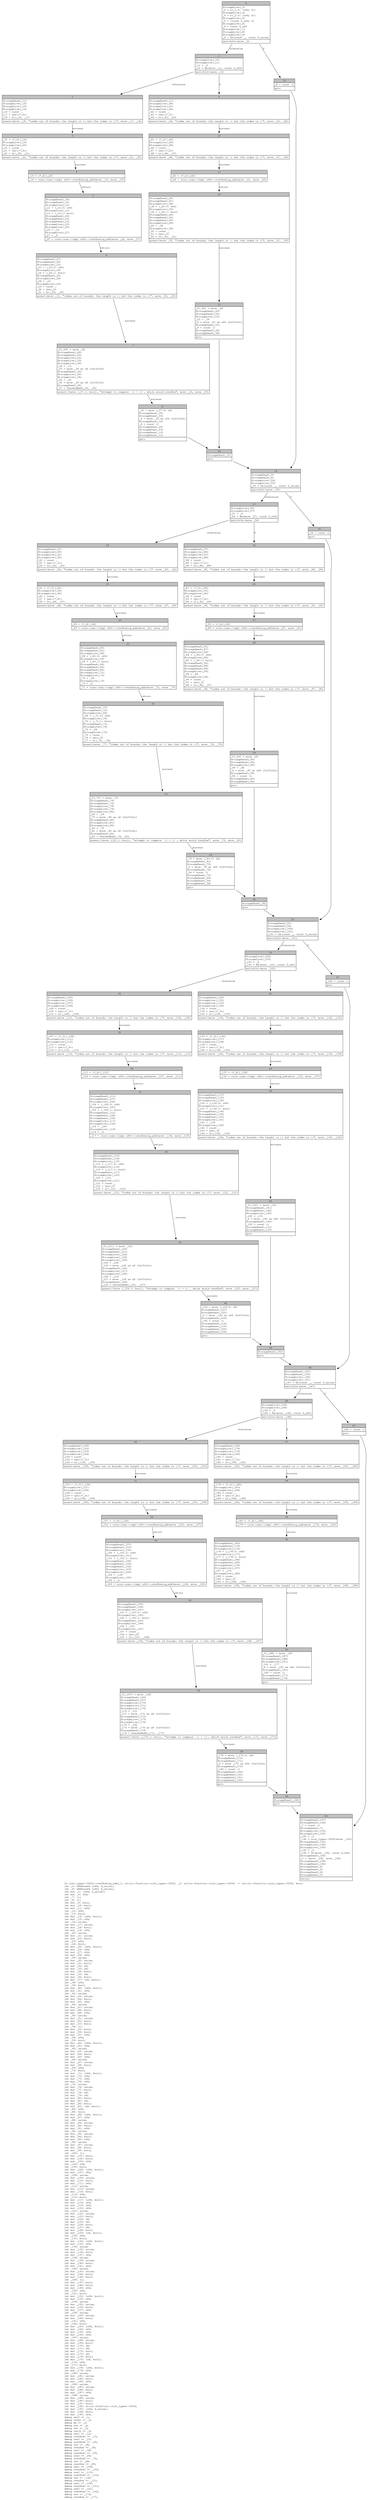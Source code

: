 digraph Mir_0_11391 {
    graph [fontname="Courier, monospace"];
    node [fontname="Courier, monospace"];
    edge [fontname="Courier, monospace"];
    label=<fn uint_types::U256::overflowing_add(_1: utils::fraction::uint_types::U256, _2: utils::fraction::uint_types::U256) -&gt; (utils::fraction::uint_types::U256, bool)<br align="left"/>let _3: &amp;ReErased [u64; 4_usize];<br align="left"/>let _4: &amp;ReErased [u64; 4_usize];<br align="left"/>let mut _5: [u64; 4_usize];<br align="left"/>let mut _6: u64;<br align="left"/>let _7: ();<br align="left"/>let _8: ();<br align="left"/>let mut _9: bool;<br align="left"/>let mut _10: bool;<br align="left"/>let mut _11: u64;<br align="left"/>let _12: u64;<br align="left"/>let _13: bool;<br align="left"/>let mut _14: (u64, bool);<br align="left"/>let mut _15: u64;<br align="left"/>let _16: usize;<br align="left"/>let mut _17: usize;<br align="left"/>let mut _18: bool;<br align="left"/>let mut _19: u64;<br align="left"/>let _20: usize;<br align="left"/>let mut _21: usize;<br align="left"/>let mut _22: bool;<br align="left"/>let _23: u64;<br align="left"/>let _24: bool;<br align="left"/>let mut _25: (u64, bool);<br align="left"/>let mut _26: u64;<br align="left"/>let mut _27: u64;<br align="left"/>let mut _28: u64;<br align="left"/>let _29: usize;<br align="left"/>let mut _30: usize;<br align="left"/>let mut _31: bool;<br align="left"/>let mut _32: u8;<br align="left"/>let mut _33: u8;<br align="left"/>let mut _34: bool;<br align="left"/>let mut _35: u8;<br align="left"/>let mut _36: bool;<br align="left"/>let mut _37: (u8, bool);<br align="left"/>let _38: u64;<br align="left"/>let _39: bool;<br align="left"/>let mut _40: (u64, bool);<br align="left"/>let mut _41: u64;<br align="left"/>let _42: usize;<br align="left"/>let mut _43: usize;<br align="left"/>let mut _44: bool;<br align="left"/>let mut _45: u64;<br align="left"/>let _46: usize;<br align="left"/>let mut _47: usize;<br align="left"/>let mut _48: bool;<br align="left"/>let mut _49: u64;<br align="left"/>let _50: usize;<br align="left"/>let mut _51: usize;<br align="left"/>let mut _52: bool;<br align="left"/>let mut _53: bool;<br align="left"/>let _54: ();<br align="left"/>let mut _55: bool;<br align="left"/>let mut _56: bool;<br align="left"/>let mut _57: u64;<br align="left"/>let _58: u64;<br align="left"/>let _59: bool;<br align="left"/>let mut _60: (u64, bool);<br align="left"/>let mut _61: u64;<br align="left"/>let _62: usize;<br align="left"/>let mut _63: usize;<br align="left"/>let mut _64: bool;<br align="left"/>let mut _65: u64;<br align="left"/>let _66: usize;<br align="left"/>let mut _67: usize;<br align="left"/>let mut _68: bool;<br align="left"/>let _69: u64;<br align="left"/>let _70: bool;<br align="left"/>let mut _71: (u64, bool);<br align="left"/>let mut _72: u64;<br align="left"/>let mut _73: u64;<br align="left"/>let mut _74: u64;<br align="left"/>let _75: usize;<br align="left"/>let mut _76: usize;<br align="left"/>let mut _77: bool;<br align="left"/>let mut _78: u8;<br align="left"/>let mut _79: u8;<br align="left"/>let mut _80: bool;<br align="left"/>let mut _81: u8;<br align="left"/>let mut _82: bool;<br align="left"/>let mut _83: (u8, bool);<br align="left"/>let _84: u64;<br align="left"/>let _85: bool;<br align="left"/>let mut _86: (u64, bool);<br align="left"/>let mut _87: u64;<br align="left"/>let _88: usize;<br align="left"/>let mut _89: usize;<br align="left"/>let mut _90: bool;<br align="left"/>let mut _91: u64;<br align="left"/>let _92: usize;<br align="left"/>let mut _93: usize;<br align="left"/>let mut _94: bool;<br align="left"/>let mut _95: u64;<br align="left"/>let _96: usize;<br align="left"/>let mut _97: usize;<br align="left"/>let mut _98: bool;<br align="left"/>let mut _99: bool;<br align="left"/>let _100: ();<br align="left"/>let mut _101: bool;<br align="left"/>let mut _102: bool;<br align="left"/>let mut _103: u64;<br align="left"/>let _104: u64;<br align="left"/>let _105: bool;<br align="left"/>let mut _106: (u64, bool);<br align="left"/>let mut _107: u64;<br align="left"/>let _108: usize;<br align="left"/>let mut _109: usize;<br align="left"/>let mut _110: bool;<br align="left"/>let mut _111: u64;<br align="left"/>let _112: usize;<br align="left"/>let mut _113: usize;<br align="left"/>let mut _114: bool;<br align="left"/>let _115: u64;<br align="left"/>let _116: bool;<br align="left"/>let mut _117: (u64, bool);<br align="left"/>let mut _118: u64;<br align="left"/>let mut _119: u64;<br align="left"/>let mut _120: u64;<br align="left"/>let _121: usize;<br align="left"/>let mut _122: usize;<br align="left"/>let mut _123: bool;<br align="left"/>let mut _124: u8;<br align="left"/>let mut _125: u8;<br align="left"/>let mut _126: bool;<br align="left"/>let mut _127: u8;<br align="left"/>let mut _128: bool;<br align="left"/>let mut _129: (u8, bool);<br align="left"/>let _130: u64;<br align="left"/>let _131: bool;<br align="left"/>let mut _132: (u64, bool);<br align="left"/>let mut _133: u64;<br align="left"/>let _134: usize;<br align="left"/>let mut _135: usize;<br align="left"/>let mut _136: bool;<br align="left"/>let mut _137: u64;<br align="left"/>let _138: usize;<br align="left"/>let mut _139: usize;<br align="left"/>let mut _140: bool;<br align="left"/>let mut _141: u64;<br align="left"/>let _142: usize;<br align="left"/>let mut _143: usize;<br align="left"/>let mut _144: bool;<br align="left"/>let mut _145: bool;<br align="left"/>let _146: ();<br align="left"/>let mut _147: bool;<br align="left"/>let mut _148: bool;<br align="left"/>let mut _149: u64;<br align="left"/>let _150: u64;<br align="left"/>let _151: bool;<br align="left"/>let mut _152: (u64, bool);<br align="left"/>let mut _153: u64;<br align="left"/>let _154: usize;<br align="left"/>let mut _155: usize;<br align="left"/>let mut _156: bool;<br align="left"/>let mut _157: u64;<br align="left"/>let _158: usize;<br align="left"/>let mut _159: usize;<br align="left"/>let mut _160: bool;<br align="left"/>let _161: u64;<br align="left"/>let _162: bool;<br align="left"/>let mut _163: (u64, bool);<br align="left"/>let mut _164: u64;<br align="left"/>let mut _165: u64;<br align="left"/>let mut _166: u64;<br align="left"/>let _167: usize;<br align="left"/>let mut _168: usize;<br align="left"/>let mut _169: bool;<br align="left"/>let mut _170: u8;<br align="left"/>let mut _171: u8;<br align="left"/>let mut _172: bool;<br align="left"/>let mut _173: u8;<br align="left"/>let mut _174: bool;<br align="left"/>let mut _175: (u8, bool);<br align="left"/>let _176: u64;<br align="left"/>let _177: bool;<br align="left"/>let mut _178: (u64, bool);<br align="left"/>let mut _179: u64;<br align="left"/>let _180: usize;<br align="left"/>let mut _181: usize;<br align="left"/>let mut _182: bool;<br align="left"/>let mut _183: u64;<br align="left"/>let _184: usize;<br align="left"/>let mut _185: usize;<br align="left"/>let mut _186: bool;<br align="left"/>let mut _187: u64;<br align="left"/>let _188: usize;<br align="left"/>let mut _189: usize;<br align="left"/>let mut _190: bool;<br align="left"/>let mut _191: bool;<br align="left"/>let mut _192: utils::fraction::uint_types::U256;<br align="left"/>let mut _193: [u64; 4_usize];<br align="left"/>let mut _194: bool;<br align="left"/>let mut _195: u64;<br align="left"/>debug self =&gt; _1;<br align="left"/>debug other =&gt; _2;<br align="left"/>debug me =&gt; _3;<br align="left"/>debug you =&gt; _4;<br align="left"/>debug ret =&gt; _5;<br align="left"/>debug carry =&gt; _6;<br align="left"/>debug res1 =&gt; _12;<br align="left"/>debug overflow1 =&gt; _13;<br align="left"/>debug res2 =&gt; _23;<br align="left"/>debug overflow2 =&gt; _24;<br align="left"/>debug res =&gt; _38;<br align="left"/>debug overflow =&gt; _39;<br align="left"/>debug res1 =&gt; _58;<br align="left"/>debug overflow1 =&gt; _59;<br align="left"/>debug res2 =&gt; _69;<br align="left"/>debug overflow2 =&gt; _70;<br align="left"/>debug res =&gt; _84;<br align="left"/>debug overflow =&gt; _85;<br align="left"/>debug res1 =&gt; _104;<br align="left"/>debug overflow1 =&gt; _105;<br align="left"/>debug res2 =&gt; _115;<br align="left"/>debug overflow2 =&gt; _116;<br align="left"/>debug res =&gt; _130;<br align="left"/>debug overflow =&gt; _131;<br align="left"/>debug res1 =&gt; _150;<br align="left"/>debug overflow1 =&gt; _151;<br align="left"/>debug res2 =&gt; _161;<br align="left"/>debug overflow2 =&gt; _162;<br align="left"/>debug res =&gt; _176;<br align="left"/>debug overflow =&gt; _177;<br align="left"/>>;
    bb0__0_11391 [shape="none", label=<<table border="0" cellborder="1" cellspacing="0"><tr><td bgcolor="gray" align="center" colspan="1">0</td></tr><tr><td align="left" balign="left">StorageLive(_3)<br/>_3 = &amp;(_1.0: [u64; 4])<br/>StorageLive(_4)<br/>_4 = &amp;(_2.0: [u64; 4])<br/>StorageLive(_5)<br/>_5 = [const 0_u64; 4]<br/>StorageLive(_6)<br/>_6 = const 0_u64<br/>StorageLive(_7)<br/>StorageLive(_8)<br/>StorageLive(_9)<br/>_9 = Ge(const _, const 0_usize)<br/></td></tr><tr><td align="left">switchInt(move _9)</td></tr></table>>];
    bb1__0_11391 [shape="none", label=<<table border="0" cellborder="1" cellspacing="0"><tr><td bgcolor="gray" align="center" colspan="1">1</td></tr><tr><td align="left" balign="left">StorageLive(_10)<br/>StorageLive(_11)<br/>_11 = _6<br/>_10 = Ne(move _11, const 0_u64)<br/></td></tr><tr><td align="left">switchInt(move _10)</td></tr></table>>];
    bb2__0_11391 [shape="none", label=<<table border="0" cellborder="1" cellspacing="0"><tr><td bgcolor="gray" align="center" colspan="1">2</td></tr><tr><td align="left" balign="left">StorageDead(_11)<br/>StorageLive(_14)<br/>StorageLive(_15)<br/>StorageLive(_16)<br/>_16 = const _<br/>_17 = Len((*_3))<br/>_18 = Lt(_16, _17)<br/></td></tr><tr><td align="left">assert(move _18, &quot;index out of bounds: the length is {} but the index is {}&quot;, move _17, _16)</td></tr></table>>];
    bb3__0_11391 [shape="none", label=<<table border="0" cellborder="1" cellspacing="0"><tr><td bgcolor="gray" align="center" colspan="1">3</td></tr><tr><td align="left" balign="left">_15 = (*_3)[_16]<br/>StorageLive(_19)<br/>StorageLive(_20)<br/>_20 = const _<br/>_21 = Len((*_4))<br/>_22 = Lt(_20, _21)<br/></td></tr><tr><td align="left">assert(move _22, &quot;index out of bounds: the length is {} but the index is {}&quot;, move _21, _20)</td></tr></table>>];
    bb4__0_11391 [shape="none", label=<<table border="0" cellborder="1" cellspacing="0"><tr><td bgcolor="gray" align="center" colspan="1">4</td></tr><tr><td align="left" balign="left">_19 = (*_4)[_20]<br/></td></tr><tr><td align="left">_14 = core::num::&lt;impl u64&gt;::overflowing_add(move _15, move _19)</td></tr></table>>];
    bb5__0_11391 [shape="none", label=<<table border="0" cellborder="1" cellspacing="0"><tr><td bgcolor="gray" align="center" colspan="1">5</td></tr><tr><td align="left" balign="left">StorageDead(_19)<br/>StorageDead(_15)<br/>StorageLive(_12)<br/>_12 = (_14.0: u64)<br/>StorageLive(_13)<br/>_13 = (_14.1: bool)<br/>StorageDead(_20)<br/>StorageDead(_16)<br/>StorageDead(_14)<br/>StorageLive(_25)<br/>StorageLive(_26)<br/>_26 = _12<br/>StorageLive(_27)<br/>_27 = _6<br/></td></tr><tr><td align="left">_25 = core::num::&lt;impl u64&gt;::overflowing_add(move _26, move _27)</td></tr></table>>];
    bb6__0_11391 [shape="none", label=<<table border="0" cellborder="1" cellspacing="0"><tr><td bgcolor="gray" align="center" colspan="1">6</td></tr><tr><td align="left" balign="left">StorageDead(_27)<br/>StorageDead(_26)<br/>StorageLive(_23)<br/>_23 = (_25.0: u64)<br/>StorageLive(_24)<br/>_24 = (_25.1: bool)<br/>StorageDead(_25)<br/>StorageLive(_28)<br/>_28 = _23<br/>StorageLive(_29)<br/>_29 = const _<br/>_30 = Len(_5)<br/>_31 = Lt(_29, _30)<br/></td></tr><tr><td align="left">assert(move _31, &quot;index out of bounds: the length is {} but the index is {}&quot;, move _30, _29)</td></tr></table>>];
    bb7__0_11391 [shape="none", label=<<table border="0" cellborder="1" cellspacing="0"><tr><td bgcolor="gray" align="center" colspan="1">7</td></tr><tr><td align="left" balign="left">_5[_29] = move _28<br/>StorageDead(_28)<br/>StorageDead(_29)<br/>StorageLive(_32)<br/>StorageLive(_33)<br/>StorageLive(_34)<br/>_34 = _13<br/>_33 = move _34 as u8 (IntToInt)<br/>StorageDead(_34)<br/>StorageLive(_35)<br/>StorageLive(_36)<br/>_36 = _24<br/>_35 = move _36 as u8 (IntToInt)<br/>StorageDead(_36)<br/>_37 = CheckedAdd(_33, _35)<br/></td></tr><tr><td align="left">assert(!move (_37.1: bool), &quot;attempt to compute `{} + {}`, which would overflow&quot;, move _33, move _35)</td></tr></table>>];
    bb8__0_11391 [shape="none", label=<<table border="0" cellborder="1" cellspacing="0"><tr><td bgcolor="gray" align="center" colspan="1">8</td></tr><tr><td align="left" balign="left">_32 = move (_37.0: u8)<br/>StorageDead(_35)<br/>StorageDead(_33)<br/>_6 = move _32 as u64 (IntToInt)<br/>StorageDead(_32)<br/>_8 = const ()<br/>StorageDead(_24)<br/>StorageDead(_23)<br/>StorageDead(_13)<br/>StorageDead(_12)<br/></td></tr><tr><td align="left">goto</td></tr></table>>];
    bb9__0_11391 [shape="none", label=<<table border="0" cellborder="1" cellspacing="0"><tr><td bgcolor="gray" align="center" colspan="1">9</td></tr><tr><td align="left" balign="left">StorageDead(_11)<br/>StorageLive(_40)<br/>StorageLive(_41)<br/>StorageLive(_42)<br/>_42 = const _<br/>_43 = Len((*_3))<br/>_44 = Lt(_42, _43)<br/></td></tr><tr><td align="left">assert(move _44, &quot;index out of bounds: the length is {} but the index is {}&quot;, move _43, _42)</td></tr></table>>];
    bb10__0_11391 [shape="none", label=<<table border="0" cellborder="1" cellspacing="0"><tr><td bgcolor="gray" align="center" colspan="1">10</td></tr><tr><td align="left" balign="left">_41 = (*_3)[_42]<br/>StorageLive(_45)<br/>StorageLive(_46)<br/>_46 = const _<br/>_47 = Len((*_4))<br/>_48 = Lt(_46, _47)<br/></td></tr><tr><td align="left">assert(move _48, &quot;index out of bounds: the length is {} but the index is {}&quot;, move _47, _46)</td></tr></table>>];
    bb11__0_11391 [shape="none", label=<<table border="0" cellborder="1" cellspacing="0"><tr><td bgcolor="gray" align="center" colspan="1">11</td></tr><tr><td align="left" balign="left">_45 = (*_4)[_46]<br/></td></tr><tr><td align="left">_40 = core::num::&lt;impl u64&gt;::overflowing_add(move _41, move _45)</td></tr></table>>];
    bb12__0_11391 [shape="none", label=<<table border="0" cellborder="1" cellspacing="0"><tr><td bgcolor="gray" align="center" colspan="1">12</td></tr><tr><td align="left" balign="left">StorageDead(_45)<br/>StorageDead(_41)<br/>StorageLive(_38)<br/>_38 = (_40.0: u64)<br/>StorageLive(_39)<br/>_39 = (_40.1: bool)<br/>StorageDead(_46)<br/>StorageDead(_42)<br/>StorageDead(_40)<br/>StorageLive(_49)<br/>_49 = _38<br/>StorageLive(_50)<br/>_50 = const _<br/>_51 = Len(_5)<br/>_52 = Lt(_50, _51)<br/></td></tr><tr><td align="left">assert(move _52, &quot;index out of bounds: the length is {} but the index is {}&quot;, move _51, _50)</td></tr></table>>];
    bb13__0_11391 [shape="none", label=<<table border="0" cellborder="1" cellspacing="0"><tr><td bgcolor="gray" align="center" colspan="1">13</td></tr><tr><td align="left" balign="left">_5[_50] = move _49<br/>StorageDead(_49)<br/>StorageDead(_50)<br/>StorageLive(_53)<br/>_53 = _39<br/>_6 = move _53 as u64 (IntToInt)<br/>StorageDead(_53)<br/>_8 = const ()<br/>StorageDead(_39)<br/>StorageDead(_38)<br/></td></tr><tr><td align="left">goto</td></tr></table>>];
    bb14__0_11391 [shape="none", label=<<table border="0" cellborder="1" cellspacing="0"><tr><td bgcolor="gray" align="center" colspan="1">14</td></tr><tr><td align="left" balign="left">StorageDead(_10)<br/></td></tr><tr><td align="left">goto</td></tr></table>>];
    bb15__0_11391 [shape="none", label=<<table border="0" cellborder="1" cellspacing="0"><tr><td bgcolor="gray" align="center" colspan="1">15</td></tr><tr><td align="left" balign="left">_8 = const ()<br/></td></tr><tr><td align="left">goto</td></tr></table>>];
    bb16__0_11391 [shape="none", label=<<table border="0" cellborder="1" cellspacing="0"><tr><td bgcolor="gray" align="center" colspan="1">16</td></tr><tr><td align="left" balign="left">StorageDead(_9)<br/>StorageDead(_8)<br/>StorageLive(_54)<br/>StorageLive(_55)<br/>_55 = Ge(const _, const 0_usize)<br/></td></tr><tr><td align="left">switchInt(move _55)</td></tr></table>>];
    bb17__0_11391 [shape="none", label=<<table border="0" cellborder="1" cellspacing="0"><tr><td bgcolor="gray" align="center" colspan="1">17</td></tr><tr><td align="left" balign="left">StorageLive(_56)<br/>StorageLive(_57)<br/>_57 = _6<br/>_56 = Ne(move _57, const 0_u64)<br/></td></tr><tr><td align="left">switchInt(move _56)</td></tr></table>>];
    bb18__0_11391 [shape="none", label=<<table border="0" cellborder="1" cellspacing="0"><tr><td bgcolor="gray" align="center" colspan="1">18</td></tr><tr><td align="left" balign="left">StorageDead(_57)<br/>StorageLive(_60)<br/>StorageLive(_61)<br/>StorageLive(_62)<br/>_62 = const _<br/>_63 = Len((*_3))<br/>_64 = Lt(_62, _63)<br/></td></tr><tr><td align="left">assert(move _64, &quot;index out of bounds: the length is {} but the index is {}&quot;, move _63, _62)</td></tr></table>>];
    bb19__0_11391 [shape="none", label=<<table border="0" cellborder="1" cellspacing="0"><tr><td bgcolor="gray" align="center" colspan="1">19</td></tr><tr><td align="left" balign="left">_61 = (*_3)[_62]<br/>StorageLive(_65)<br/>StorageLive(_66)<br/>_66 = const _<br/>_67 = Len((*_4))<br/>_68 = Lt(_66, _67)<br/></td></tr><tr><td align="left">assert(move _68, &quot;index out of bounds: the length is {} but the index is {}&quot;, move _67, _66)</td></tr></table>>];
    bb20__0_11391 [shape="none", label=<<table border="0" cellborder="1" cellspacing="0"><tr><td bgcolor="gray" align="center" colspan="1">20</td></tr><tr><td align="left" balign="left">_65 = (*_4)[_66]<br/></td></tr><tr><td align="left">_60 = core::num::&lt;impl u64&gt;::overflowing_add(move _61, move _65)</td></tr></table>>];
    bb21__0_11391 [shape="none", label=<<table border="0" cellborder="1" cellspacing="0"><tr><td bgcolor="gray" align="center" colspan="1">21</td></tr><tr><td align="left" balign="left">StorageDead(_65)<br/>StorageDead(_61)<br/>StorageLive(_58)<br/>_58 = (_60.0: u64)<br/>StorageLive(_59)<br/>_59 = (_60.1: bool)<br/>StorageDead(_66)<br/>StorageDead(_62)<br/>StorageDead(_60)<br/>StorageLive(_71)<br/>StorageLive(_72)<br/>_72 = _58<br/>StorageLive(_73)<br/>_73 = _6<br/></td></tr><tr><td align="left">_71 = core::num::&lt;impl u64&gt;::overflowing_add(move _72, move _73)</td></tr></table>>];
    bb22__0_11391 [shape="none", label=<<table border="0" cellborder="1" cellspacing="0"><tr><td bgcolor="gray" align="center" colspan="1">22</td></tr><tr><td align="left" balign="left">StorageDead(_73)<br/>StorageDead(_72)<br/>StorageLive(_69)<br/>_69 = (_71.0: u64)<br/>StorageLive(_70)<br/>_70 = (_71.1: bool)<br/>StorageDead(_71)<br/>StorageLive(_74)<br/>_74 = _69<br/>StorageLive(_75)<br/>_75 = const _<br/>_76 = Len(_5)<br/>_77 = Lt(_75, _76)<br/></td></tr><tr><td align="left">assert(move _77, &quot;index out of bounds: the length is {} but the index is {}&quot;, move _76, _75)</td></tr></table>>];
    bb23__0_11391 [shape="none", label=<<table border="0" cellborder="1" cellspacing="0"><tr><td bgcolor="gray" align="center" colspan="1">23</td></tr><tr><td align="left" balign="left">_5[_75] = move _74<br/>StorageDead(_74)<br/>StorageDead(_75)<br/>StorageLive(_78)<br/>StorageLive(_79)<br/>StorageLive(_80)<br/>_80 = _59<br/>_79 = move _80 as u8 (IntToInt)<br/>StorageDead(_80)<br/>StorageLive(_81)<br/>StorageLive(_82)<br/>_82 = _70<br/>_81 = move _82 as u8 (IntToInt)<br/>StorageDead(_82)<br/>_83 = CheckedAdd(_79, _81)<br/></td></tr><tr><td align="left">assert(!move (_83.1: bool), &quot;attempt to compute `{} + {}`, which would overflow&quot;, move _79, move _81)</td></tr></table>>];
    bb24__0_11391 [shape="none", label=<<table border="0" cellborder="1" cellspacing="0"><tr><td bgcolor="gray" align="center" colspan="1">24</td></tr><tr><td align="left" balign="left">_78 = move (_83.0: u8)<br/>StorageDead(_81)<br/>StorageDead(_79)<br/>_6 = move _78 as u64 (IntToInt)<br/>StorageDead(_78)<br/>_54 = const ()<br/>StorageDead(_70)<br/>StorageDead(_69)<br/>StorageDead(_59)<br/>StorageDead(_58)<br/></td></tr><tr><td align="left">goto</td></tr></table>>];
    bb25__0_11391 [shape="none", label=<<table border="0" cellborder="1" cellspacing="0"><tr><td bgcolor="gray" align="center" colspan="1">25</td></tr><tr><td align="left" balign="left">StorageDead(_57)<br/>StorageLive(_86)<br/>StorageLive(_87)<br/>StorageLive(_88)<br/>_88 = const _<br/>_89 = Len((*_3))<br/>_90 = Lt(_88, _89)<br/></td></tr><tr><td align="left">assert(move _90, &quot;index out of bounds: the length is {} but the index is {}&quot;, move _89, _88)</td></tr></table>>];
    bb26__0_11391 [shape="none", label=<<table border="0" cellborder="1" cellspacing="0"><tr><td bgcolor="gray" align="center" colspan="1">26</td></tr><tr><td align="left" balign="left">_87 = (*_3)[_88]<br/>StorageLive(_91)<br/>StorageLive(_92)<br/>_92 = const _<br/>_93 = Len((*_4))<br/>_94 = Lt(_92, _93)<br/></td></tr><tr><td align="left">assert(move _94, &quot;index out of bounds: the length is {} but the index is {}&quot;, move _93, _92)</td></tr></table>>];
    bb27__0_11391 [shape="none", label=<<table border="0" cellborder="1" cellspacing="0"><tr><td bgcolor="gray" align="center" colspan="1">27</td></tr><tr><td align="left" balign="left">_91 = (*_4)[_92]<br/></td></tr><tr><td align="left">_86 = core::num::&lt;impl u64&gt;::overflowing_add(move _87, move _91)</td></tr></table>>];
    bb28__0_11391 [shape="none", label=<<table border="0" cellborder="1" cellspacing="0"><tr><td bgcolor="gray" align="center" colspan="1">28</td></tr><tr><td align="left" balign="left">StorageDead(_91)<br/>StorageDead(_87)<br/>StorageLive(_84)<br/>_84 = (_86.0: u64)<br/>StorageLive(_85)<br/>_85 = (_86.1: bool)<br/>StorageDead(_92)<br/>StorageDead(_88)<br/>StorageDead(_86)<br/>StorageLive(_95)<br/>_95 = _84<br/>StorageLive(_96)<br/>_96 = const _<br/>_97 = Len(_5)<br/>_98 = Lt(_96, _97)<br/></td></tr><tr><td align="left">assert(move _98, &quot;index out of bounds: the length is {} but the index is {}&quot;, move _97, _96)</td></tr></table>>];
    bb29__0_11391 [shape="none", label=<<table border="0" cellborder="1" cellspacing="0"><tr><td bgcolor="gray" align="center" colspan="1">29</td></tr><tr><td align="left" balign="left">_5[_96] = move _95<br/>StorageDead(_95)<br/>StorageDead(_96)<br/>StorageLive(_99)<br/>_99 = _85<br/>_6 = move _99 as u64 (IntToInt)<br/>StorageDead(_99)<br/>_54 = const ()<br/>StorageDead(_85)<br/>StorageDead(_84)<br/></td></tr><tr><td align="left">goto</td></tr></table>>];
    bb30__0_11391 [shape="none", label=<<table border="0" cellborder="1" cellspacing="0"><tr><td bgcolor="gray" align="center" colspan="1">30</td></tr><tr><td align="left" balign="left">StorageDead(_56)<br/></td></tr><tr><td align="left">goto</td></tr></table>>];
    bb31__0_11391 [shape="none", label=<<table border="0" cellborder="1" cellspacing="0"><tr><td bgcolor="gray" align="center" colspan="1">31</td></tr><tr><td align="left" balign="left">_54 = const ()<br/></td></tr><tr><td align="left">goto</td></tr></table>>];
    bb32__0_11391 [shape="none", label=<<table border="0" cellborder="1" cellspacing="0"><tr><td bgcolor="gray" align="center" colspan="1">32</td></tr><tr><td align="left" balign="left">StorageDead(_55)<br/>StorageDead(_54)<br/>StorageLive(_100)<br/>StorageLive(_101)<br/>_101 = Ge(const _, const 0_usize)<br/></td></tr><tr><td align="left">switchInt(move _101)</td></tr></table>>];
    bb33__0_11391 [shape="none", label=<<table border="0" cellborder="1" cellspacing="0"><tr><td bgcolor="gray" align="center" colspan="1">33</td></tr><tr><td align="left" balign="left">StorageLive(_102)<br/>StorageLive(_103)<br/>_103 = _6<br/>_102 = Ne(move _103, const 0_u64)<br/></td></tr><tr><td align="left">switchInt(move _102)</td></tr></table>>];
    bb34__0_11391 [shape="none", label=<<table border="0" cellborder="1" cellspacing="0"><tr><td bgcolor="gray" align="center" colspan="1">34</td></tr><tr><td align="left" balign="left">StorageDead(_103)<br/>StorageLive(_106)<br/>StorageLive(_107)<br/>StorageLive(_108)<br/>_108 = const _<br/>_109 = Len((*_3))<br/>_110 = Lt(_108, _109)<br/></td></tr><tr><td align="left">assert(move _110, &quot;index out of bounds: the length is {} but the index is {}&quot;, move _109, _108)</td></tr></table>>];
    bb35__0_11391 [shape="none", label=<<table border="0" cellborder="1" cellspacing="0"><tr><td bgcolor="gray" align="center" colspan="1">35</td></tr><tr><td align="left" balign="left">_107 = (*_3)[_108]<br/>StorageLive(_111)<br/>StorageLive(_112)<br/>_112 = const _<br/>_113 = Len((*_4))<br/>_114 = Lt(_112, _113)<br/></td></tr><tr><td align="left">assert(move _114, &quot;index out of bounds: the length is {} but the index is {}&quot;, move _113, _112)</td></tr></table>>];
    bb36__0_11391 [shape="none", label=<<table border="0" cellborder="1" cellspacing="0"><tr><td bgcolor="gray" align="center" colspan="1">36</td></tr><tr><td align="left" balign="left">_111 = (*_4)[_112]<br/></td></tr><tr><td align="left">_106 = core::num::&lt;impl u64&gt;::overflowing_add(move _107, move _111)</td></tr></table>>];
    bb37__0_11391 [shape="none", label=<<table border="0" cellborder="1" cellspacing="0"><tr><td bgcolor="gray" align="center" colspan="1">37</td></tr><tr><td align="left" balign="left">StorageDead(_111)<br/>StorageDead(_107)<br/>StorageLive(_104)<br/>_104 = (_106.0: u64)<br/>StorageLive(_105)<br/>_105 = (_106.1: bool)<br/>StorageDead(_112)<br/>StorageDead(_108)<br/>StorageDead(_106)<br/>StorageLive(_117)<br/>StorageLive(_118)<br/>_118 = _104<br/>StorageLive(_119)<br/>_119 = _6<br/></td></tr><tr><td align="left">_117 = core::num::&lt;impl u64&gt;::overflowing_add(move _118, move _119)</td></tr></table>>];
    bb38__0_11391 [shape="none", label=<<table border="0" cellborder="1" cellspacing="0"><tr><td bgcolor="gray" align="center" colspan="1">38</td></tr><tr><td align="left" balign="left">StorageDead(_119)<br/>StorageDead(_118)<br/>StorageLive(_115)<br/>_115 = (_117.0: u64)<br/>StorageLive(_116)<br/>_116 = (_117.1: bool)<br/>StorageDead(_117)<br/>StorageLive(_120)<br/>_120 = _115<br/>StorageLive(_121)<br/>_121 = const _<br/>_122 = Len(_5)<br/>_123 = Lt(_121, _122)<br/></td></tr><tr><td align="left">assert(move _123, &quot;index out of bounds: the length is {} but the index is {}&quot;, move _122, _121)</td></tr></table>>];
    bb39__0_11391 [shape="none", label=<<table border="0" cellborder="1" cellspacing="0"><tr><td bgcolor="gray" align="center" colspan="1">39</td></tr><tr><td align="left" balign="left">_5[_121] = move _120<br/>StorageDead(_120)<br/>StorageDead(_121)<br/>StorageLive(_124)<br/>StorageLive(_125)<br/>StorageLive(_126)<br/>_126 = _105<br/>_125 = move _126 as u8 (IntToInt)<br/>StorageDead(_126)<br/>StorageLive(_127)<br/>StorageLive(_128)<br/>_128 = _116<br/>_127 = move _128 as u8 (IntToInt)<br/>StorageDead(_128)<br/>_129 = CheckedAdd(_125, _127)<br/></td></tr><tr><td align="left">assert(!move (_129.1: bool), &quot;attempt to compute `{} + {}`, which would overflow&quot;, move _125, move _127)</td></tr></table>>];
    bb40__0_11391 [shape="none", label=<<table border="0" cellborder="1" cellspacing="0"><tr><td bgcolor="gray" align="center" colspan="1">40</td></tr><tr><td align="left" balign="left">_124 = move (_129.0: u8)<br/>StorageDead(_127)<br/>StorageDead(_125)<br/>_6 = move _124 as u64 (IntToInt)<br/>StorageDead(_124)<br/>_100 = const ()<br/>StorageDead(_116)<br/>StorageDead(_115)<br/>StorageDead(_105)<br/>StorageDead(_104)<br/></td></tr><tr><td align="left">goto</td></tr></table>>];
    bb41__0_11391 [shape="none", label=<<table border="0" cellborder="1" cellspacing="0"><tr><td bgcolor="gray" align="center" colspan="1">41</td></tr><tr><td align="left" balign="left">StorageDead(_103)<br/>StorageLive(_132)<br/>StorageLive(_133)<br/>StorageLive(_134)<br/>_134 = const _<br/>_135 = Len((*_3))<br/>_136 = Lt(_134, _135)<br/></td></tr><tr><td align="left">assert(move _136, &quot;index out of bounds: the length is {} but the index is {}&quot;, move _135, _134)</td></tr></table>>];
    bb42__0_11391 [shape="none", label=<<table border="0" cellborder="1" cellspacing="0"><tr><td bgcolor="gray" align="center" colspan="1">42</td></tr><tr><td align="left" balign="left">_133 = (*_3)[_134]<br/>StorageLive(_137)<br/>StorageLive(_138)<br/>_138 = const _<br/>_139 = Len((*_4))<br/>_140 = Lt(_138, _139)<br/></td></tr><tr><td align="left">assert(move _140, &quot;index out of bounds: the length is {} but the index is {}&quot;, move _139, _138)</td></tr></table>>];
    bb43__0_11391 [shape="none", label=<<table border="0" cellborder="1" cellspacing="0"><tr><td bgcolor="gray" align="center" colspan="1">43</td></tr><tr><td align="left" balign="left">_137 = (*_4)[_138]<br/></td></tr><tr><td align="left">_132 = core::num::&lt;impl u64&gt;::overflowing_add(move _133, move _137)</td></tr></table>>];
    bb44__0_11391 [shape="none", label=<<table border="0" cellborder="1" cellspacing="0"><tr><td bgcolor="gray" align="center" colspan="1">44</td></tr><tr><td align="left" balign="left">StorageDead(_137)<br/>StorageDead(_133)<br/>StorageLive(_130)<br/>_130 = (_132.0: u64)<br/>StorageLive(_131)<br/>_131 = (_132.1: bool)<br/>StorageDead(_138)<br/>StorageDead(_134)<br/>StorageDead(_132)<br/>StorageLive(_141)<br/>_141 = _130<br/>StorageLive(_142)<br/>_142 = const _<br/>_143 = Len(_5)<br/>_144 = Lt(_142, _143)<br/></td></tr><tr><td align="left">assert(move _144, &quot;index out of bounds: the length is {} but the index is {}&quot;, move _143, _142)</td></tr></table>>];
    bb45__0_11391 [shape="none", label=<<table border="0" cellborder="1" cellspacing="0"><tr><td bgcolor="gray" align="center" colspan="1">45</td></tr><tr><td align="left" balign="left">_5[_142] = move _141<br/>StorageDead(_141)<br/>StorageDead(_142)<br/>StorageLive(_145)<br/>_145 = _131<br/>_6 = move _145 as u64 (IntToInt)<br/>StorageDead(_145)<br/>_100 = const ()<br/>StorageDead(_131)<br/>StorageDead(_130)<br/></td></tr><tr><td align="left">goto</td></tr></table>>];
    bb46__0_11391 [shape="none", label=<<table border="0" cellborder="1" cellspacing="0"><tr><td bgcolor="gray" align="center" colspan="1">46</td></tr><tr><td align="left" balign="left">StorageDead(_102)<br/></td></tr><tr><td align="left">goto</td></tr></table>>];
    bb47__0_11391 [shape="none", label=<<table border="0" cellborder="1" cellspacing="0"><tr><td bgcolor="gray" align="center" colspan="1">47</td></tr><tr><td align="left" balign="left">_100 = const ()<br/></td></tr><tr><td align="left">goto</td></tr></table>>];
    bb48__0_11391 [shape="none", label=<<table border="0" cellborder="1" cellspacing="0"><tr><td bgcolor="gray" align="center" colspan="1">48</td></tr><tr><td align="left" balign="left">StorageDead(_101)<br/>StorageDead(_100)<br/>StorageLive(_146)<br/>StorageLive(_147)<br/>_147 = Ge(const _, const 0_usize)<br/></td></tr><tr><td align="left">switchInt(move _147)</td></tr></table>>];
    bb49__0_11391 [shape="none", label=<<table border="0" cellborder="1" cellspacing="0"><tr><td bgcolor="gray" align="center" colspan="1">49</td></tr><tr><td align="left" balign="left">StorageLive(_148)<br/>StorageLive(_149)<br/>_149 = _6<br/>_148 = Ne(move _149, const 0_u64)<br/></td></tr><tr><td align="left">switchInt(move _148)</td></tr></table>>];
    bb50__0_11391 [shape="none", label=<<table border="0" cellborder="1" cellspacing="0"><tr><td bgcolor="gray" align="center" colspan="1">50</td></tr><tr><td align="left" balign="left">StorageDead(_149)<br/>StorageLive(_152)<br/>StorageLive(_153)<br/>StorageLive(_154)<br/>_154 = const _<br/>_155 = Len((*_3))<br/>_156 = Lt(_154, _155)<br/></td></tr><tr><td align="left">assert(move _156, &quot;index out of bounds: the length is {} but the index is {}&quot;, move _155, _154)</td></tr></table>>];
    bb51__0_11391 [shape="none", label=<<table border="0" cellborder="1" cellspacing="0"><tr><td bgcolor="gray" align="center" colspan="1">51</td></tr><tr><td align="left" balign="left">_153 = (*_3)[_154]<br/>StorageLive(_157)<br/>StorageLive(_158)<br/>_158 = const _<br/>_159 = Len((*_4))<br/>_160 = Lt(_158, _159)<br/></td></tr><tr><td align="left">assert(move _160, &quot;index out of bounds: the length is {} but the index is {}&quot;, move _159, _158)</td></tr></table>>];
    bb52__0_11391 [shape="none", label=<<table border="0" cellborder="1" cellspacing="0"><tr><td bgcolor="gray" align="center" colspan="1">52</td></tr><tr><td align="left" balign="left">_157 = (*_4)[_158]<br/></td></tr><tr><td align="left">_152 = core::num::&lt;impl u64&gt;::overflowing_add(move _153, move _157)</td></tr></table>>];
    bb53__0_11391 [shape="none", label=<<table border="0" cellborder="1" cellspacing="0"><tr><td bgcolor="gray" align="center" colspan="1">53</td></tr><tr><td align="left" balign="left">StorageDead(_157)<br/>StorageDead(_153)<br/>StorageLive(_150)<br/>_150 = (_152.0: u64)<br/>StorageLive(_151)<br/>_151 = (_152.1: bool)<br/>StorageDead(_158)<br/>StorageDead(_154)<br/>StorageDead(_152)<br/>StorageLive(_163)<br/>StorageLive(_164)<br/>_164 = _150<br/>StorageLive(_165)<br/>_165 = _6<br/></td></tr><tr><td align="left">_163 = core::num::&lt;impl u64&gt;::overflowing_add(move _164, move _165)</td></tr></table>>];
    bb54__0_11391 [shape="none", label=<<table border="0" cellborder="1" cellspacing="0"><tr><td bgcolor="gray" align="center" colspan="1">54</td></tr><tr><td align="left" balign="left">StorageDead(_165)<br/>StorageDead(_164)<br/>StorageLive(_161)<br/>_161 = (_163.0: u64)<br/>StorageLive(_162)<br/>_162 = (_163.1: bool)<br/>StorageDead(_163)<br/>StorageLive(_166)<br/>_166 = _161<br/>StorageLive(_167)<br/>_167 = const _<br/>_168 = Len(_5)<br/>_169 = Lt(_167, _168)<br/></td></tr><tr><td align="left">assert(move _169, &quot;index out of bounds: the length is {} but the index is {}&quot;, move _168, _167)</td></tr></table>>];
    bb55__0_11391 [shape="none", label=<<table border="0" cellborder="1" cellspacing="0"><tr><td bgcolor="gray" align="center" colspan="1">55</td></tr><tr><td align="left" balign="left">_5[_167] = move _166<br/>StorageDead(_166)<br/>StorageDead(_167)<br/>StorageLive(_170)<br/>StorageLive(_171)<br/>StorageLive(_172)<br/>_172 = _151<br/>_171 = move _172 as u8 (IntToInt)<br/>StorageDead(_172)<br/>StorageLive(_173)<br/>StorageLive(_174)<br/>_174 = _162<br/>_173 = move _174 as u8 (IntToInt)<br/>StorageDead(_174)<br/>_175 = CheckedAdd(_171, _173)<br/></td></tr><tr><td align="left">assert(!move (_175.1: bool), &quot;attempt to compute `{} + {}`, which would overflow&quot;, move _171, move _173)</td></tr></table>>];
    bb56__0_11391 [shape="none", label=<<table border="0" cellborder="1" cellspacing="0"><tr><td bgcolor="gray" align="center" colspan="1">56</td></tr><tr><td align="left" balign="left">_170 = move (_175.0: u8)<br/>StorageDead(_173)<br/>StorageDead(_171)<br/>_6 = move _170 as u64 (IntToInt)<br/>StorageDead(_170)<br/>_146 = const ()<br/>StorageDead(_162)<br/>StorageDead(_161)<br/>StorageDead(_151)<br/>StorageDead(_150)<br/></td></tr><tr><td align="left">goto</td></tr></table>>];
    bb57__0_11391 [shape="none", label=<<table border="0" cellborder="1" cellspacing="0"><tr><td bgcolor="gray" align="center" colspan="1">57</td></tr><tr><td align="left" balign="left">StorageDead(_149)<br/>StorageLive(_178)<br/>StorageLive(_179)<br/>StorageLive(_180)<br/>_180 = const _<br/>_181 = Len((*_3))<br/>_182 = Lt(_180, _181)<br/></td></tr><tr><td align="left">assert(move _182, &quot;index out of bounds: the length is {} but the index is {}&quot;, move _181, _180)</td></tr></table>>];
    bb58__0_11391 [shape="none", label=<<table border="0" cellborder="1" cellspacing="0"><tr><td bgcolor="gray" align="center" colspan="1">58</td></tr><tr><td align="left" balign="left">_179 = (*_3)[_180]<br/>StorageLive(_183)<br/>StorageLive(_184)<br/>_184 = const _<br/>_185 = Len((*_4))<br/>_186 = Lt(_184, _185)<br/></td></tr><tr><td align="left">assert(move _186, &quot;index out of bounds: the length is {} but the index is {}&quot;, move _185, _184)</td></tr></table>>];
    bb59__0_11391 [shape="none", label=<<table border="0" cellborder="1" cellspacing="0"><tr><td bgcolor="gray" align="center" colspan="1">59</td></tr><tr><td align="left" balign="left">_183 = (*_4)[_184]<br/></td></tr><tr><td align="left">_178 = core::num::&lt;impl u64&gt;::overflowing_add(move _179, move _183)</td></tr></table>>];
    bb60__0_11391 [shape="none", label=<<table border="0" cellborder="1" cellspacing="0"><tr><td bgcolor="gray" align="center" colspan="1">60</td></tr><tr><td align="left" balign="left">StorageDead(_183)<br/>StorageDead(_179)<br/>StorageLive(_176)<br/>_176 = (_178.0: u64)<br/>StorageLive(_177)<br/>_177 = (_178.1: bool)<br/>StorageDead(_184)<br/>StorageDead(_180)<br/>StorageDead(_178)<br/>StorageLive(_187)<br/>_187 = _176<br/>StorageLive(_188)<br/>_188 = const _<br/>_189 = Len(_5)<br/>_190 = Lt(_188, _189)<br/></td></tr><tr><td align="left">assert(move _190, &quot;index out of bounds: the length is {} but the index is {}&quot;, move _189, _188)</td></tr></table>>];
    bb61__0_11391 [shape="none", label=<<table border="0" cellborder="1" cellspacing="0"><tr><td bgcolor="gray" align="center" colspan="1">61</td></tr><tr><td align="left" balign="left">_5[_188] = move _187<br/>StorageDead(_187)<br/>StorageDead(_188)<br/>StorageLive(_191)<br/>_191 = _177<br/>_6 = move _191 as u64 (IntToInt)<br/>StorageDead(_191)<br/>_146 = const ()<br/>StorageDead(_177)<br/>StorageDead(_176)<br/></td></tr><tr><td align="left">goto</td></tr></table>>];
    bb62__0_11391 [shape="none", label=<<table border="0" cellborder="1" cellspacing="0"><tr><td bgcolor="gray" align="center" colspan="1">62</td></tr><tr><td align="left" balign="left">StorageDead(_148)<br/></td></tr><tr><td align="left">goto</td></tr></table>>];
    bb63__0_11391 [shape="none", label=<<table border="0" cellborder="1" cellspacing="0"><tr><td bgcolor="gray" align="center" colspan="1">63</td></tr><tr><td align="left" balign="left">_146 = const ()<br/></td></tr><tr><td align="left">goto</td></tr></table>>];
    bb64__0_11391 [shape="none", label=<<table border="0" cellborder="1" cellspacing="0"><tr><td bgcolor="gray" align="center" colspan="1">64</td></tr><tr><td align="left" balign="left">StorageDead(_147)<br/>StorageDead(_146)<br/>_7 = const ()<br/>StorageDead(_7)<br/>StorageLive(_192)<br/>StorageLive(_193)<br/>_193 = _5<br/>_192 = uint_types::U256(move _193)<br/>StorageDead(_193)<br/>StorageLive(_194)<br/>StorageLive(_195)<br/>_195 = _6<br/>_194 = Gt(move _195, const 0_u64)<br/>StorageDead(_195)<br/>_0 = (move _192, move _194)<br/>StorageDead(_194)<br/>StorageDead(_192)<br/>StorageDead(_6)<br/>StorageDead(_5)<br/>StorageDead(_4)<br/>StorageDead(_3)<br/></td></tr><tr><td align="left">return</td></tr></table>>];
    bb0__0_11391 -> bb15__0_11391 [label="0"];
    bb0__0_11391 -> bb1__0_11391 [label="otherwise"];
    bb1__0_11391 -> bb9__0_11391 [label="0"];
    bb1__0_11391 -> bb2__0_11391 [label="otherwise"];
    bb2__0_11391 -> bb3__0_11391 [label="success"];
    bb3__0_11391 -> bb4__0_11391 [label="success"];
    bb4__0_11391 -> bb5__0_11391 [label="return"];
    bb5__0_11391 -> bb6__0_11391 [label="return"];
    bb6__0_11391 -> bb7__0_11391 [label="success"];
    bb7__0_11391 -> bb8__0_11391 [label="success"];
    bb8__0_11391 -> bb14__0_11391 [label=""];
    bb9__0_11391 -> bb10__0_11391 [label="success"];
    bb10__0_11391 -> bb11__0_11391 [label="success"];
    bb11__0_11391 -> bb12__0_11391 [label="return"];
    bb12__0_11391 -> bb13__0_11391 [label="success"];
    bb13__0_11391 -> bb14__0_11391 [label=""];
    bb14__0_11391 -> bb16__0_11391 [label=""];
    bb15__0_11391 -> bb16__0_11391 [label=""];
    bb16__0_11391 -> bb31__0_11391 [label="0"];
    bb16__0_11391 -> bb17__0_11391 [label="otherwise"];
    bb17__0_11391 -> bb25__0_11391 [label="0"];
    bb17__0_11391 -> bb18__0_11391 [label="otherwise"];
    bb18__0_11391 -> bb19__0_11391 [label="success"];
    bb19__0_11391 -> bb20__0_11391 [label="success"];
    bb20__0_11391 -> bb21__0_11391 [label="return"];
    bb21__0_11391 -> bb22__0_11391 [label="return"];
    bb22__0_11391 -> bb23__0_11391 [label="success"];
    bb23__0_11391 -> bb24__0_11391 [label="success"];
    bb24__0_11391 -> bb30__0_11391 [label=""];
    bb25__0_11391 -> bb26__0_11391 [label="success"];
    bb26__0_11391 -> bb27__0_11391 [label="success"];
    bb27__0_11391 -> bb28__0_11391 [label="return"];
    bb28__0_11391 -> bb29__0_11391 [label="success"];
    bb29__0_11391 -> bb30__0_11391 [label=""];
    bb30__0_11391 -> bb32__0_11391 [label=""];
    bb31__0_11391 -> bb32__0_11391 [label=""];
    bb32__0_11391 -> bb47__0_11391 [label="0"];
    bb32__0_11391 -> bb33__0_11391 [label="otherwise"];
    bb33__0_11391 -> bb41__0_11391 [label="0"];
    bb33__0_11391 -> bb34__0_11391 [label="otherwise"];
    bb34__0_11391 -> bb35__0_11391 [label="success"];
    bb35__0_11391 -> bb36__0_11391 [label="success"];
    bb36__0_11391 -> bb37__0_11391 [label="return"];
    bb37__0_11391 -> bb38__0_11391 [label="return"];
    bb38__0_11391 -> bb39__0_11391 [label="success"];
    bb39__0_11391 -> bb40__0_11391 [label="success"];
    bb40__0_11391 -> bb46__0_11391 [label=""];
    bb41__0_11391 -> bb42__0_11391 [label="success"];
    bb42__0_11391 -> bb43__0_11391 [label="success"];
    bb43__0_11391 -> bb44__0_11391 [label="return"];
    bb44__0_11391 -> bb45__0_11391 [label="success"];
    bb45__0_11391 -> bb46__0_11391 [label=""];
    bb46__0_11391 -> bb48__0_11391 [label=""];
    bb47__0_11391 -> bb48__0_11391 [label=""];
    bb48__0_11391 -> bb63__0_11391 [label="0"];
    bb48__0_11391 -> bb49__0_11391 [label="otherwise"];
    bb49__0_11391 -> bb57__0_11391 [label="0"];
    bb49__0_11391 -> bb50__0_11391 [label="otherwise"];
    bb50__0_11391 -> bb51__0_11391 [label="success"];
    bb51__0_11391 -> bb52__0_11391 [label="success"];
    bb52__0_11391 -> bb53__0_11391 [label="return"];
    bb53__0_11391 -> bb54__0_11391 [label="return"];
    bb54__0_11391 -> bb55__0_11391 [label="success"];
    bb55__0_11391 -> bb56__0_11391 [label="success"];
    bb56__0_11391 -> bb62__0_11391 [label=""];
    bb57__0_11391 -> bb58__0_11391 [label="success"];
    bb58__0_11391 -> bb59__0_11391 [label="success"];
    bb59__0_11391 -> bb60__0_11391 [label="return"];
    bb60__0_11391 -> bb61__0_11391 [label="success"];
    bb61__0_11391 -> bb62__0_11391 [label=""];
    bb62__0_11391 -> bb64__0_11391 [label=""];
    bb63__0_11391 -> bb64__0_11391 [label=""];
}
